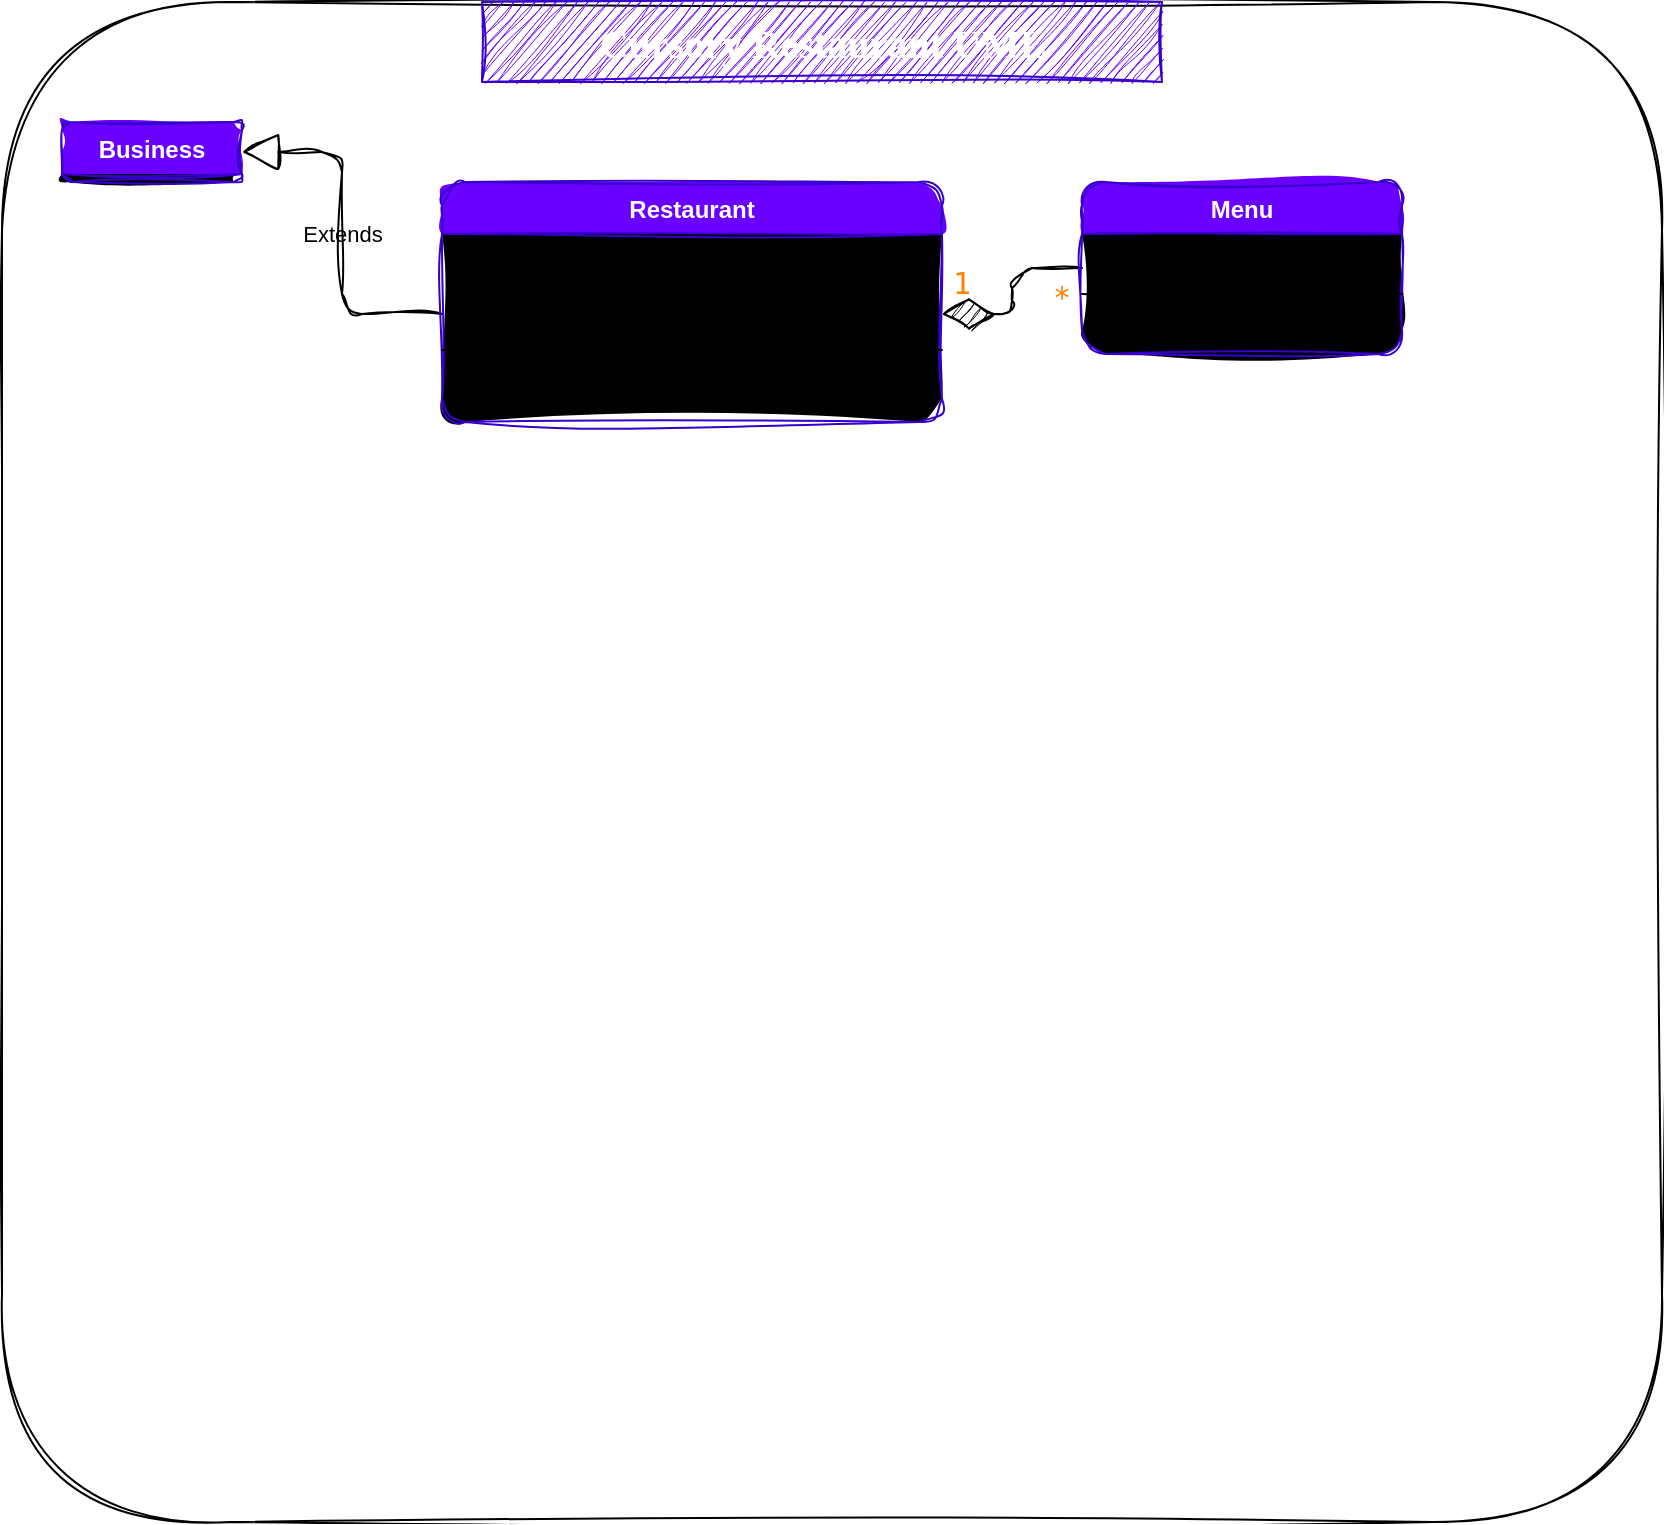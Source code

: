 <mxfile version="21.3.2" type="github">
  <diagram name="Page-1" id="5gD9S_qfb3yua5OunotD">
    <mxGraphModel dx="1434" dy="756" grid="1" gridSize="10" guides="1" tooltips="1" connect="1" arrows="1" fold="1" page="1" pageScale="1" pageWidth="850" pageHeight="1100" background="#FFFFFF" math="0" shadow="0">
      <root>
        <mxCell id="0" />
        <mxCell id="1" parent="0" />
        <mxCell id="IvDvG7JR_VM2cNuA_NT8-2" value="" style="rounded=1;whiteSpace=wrap;html=1;labelBackgroundColor=none;sketch=1;curveFitting=1;jiggle=2;gradientColor=none;gradientDirection=east;" parent="1" vertex="1">
          <mxGeometry x="10" y="10" width="830" height="760" as="geometry" />
        </mxCell>
        <mxCell id="G5nZQSFpa2zoZMKRh_J8-22" value="Business" style="swimlane;fontStyle=1;align=center;verticalAlign=top;childLayout=stackLayout;horizontal=1;startSize=26;horizontalStack=0;resizeParent=1;resizeParentMax=0;resizeLast=0;collapsible=1;marginBottom=0;whiteSpace=wrap;html=1;rounded=1;labelBackgroundColor=none;fillStyle=solid;sketch=1;curveFitting=1;jiggle=2;swimlaneFillColor=#000000;fillColor=#6a00ff;fontColor=#ffffff;strokeColor=#3700CC;" parent="1" vertex="1" collapsed="1">
          <mxGeometry x="40" y="70" width="90" height="30" as="geometry">
            <mxRectangle x="40" y="70" width="210" height="270" as="alternateBounds" />
          </mxGeometry>
        </mxCell>
        <mxCell id="G5nZQSFpa2zoZMKRh_J8-26" value="+ name: string" style="text;strokeColor=none;fillColor=none;align=left;verticalAlign=top;spacingLeft=4;spacingRight=4;overflow=hidden;rotatable=0;points=[[0,0.5],[1,0.5]];portConstraint=eastwest;whiteSpace=wrap;html=1;rounded=1;labelBackgroundColor=none;sketch=1;curveFitting=1;jiggle=2;" parent="G5nZQSFpa2zoZMKRh_J8-22" vertex="1">
          <mxGeometry y="26" width="210" height="26" as="geometry" />
        </mxCell>
        <mxCell id="G5nZQSFpa2zoZMKRh_J8-27" value="+ address: string" style="text;strokeColor=none;fillColor=none;align=left;verticalAlign=top;spacingLeft=4;spacingRight=4;overflow=hidden;rotatable=0;points=[[0,0.5],[1,0.5]];portConstraint=eastwest;whiteSpace=wrap;html=1;rounded=1;labelBackgroundColor=none;sketch=1;curveFitting=1;jiggle=2;" parent="G5nZQSFpa2zoZMKRh_J8-22" vertex="1">
          <mxGeometry y="52" width="210" height="26" as="geometry" />
        </mxCell>
        <mxCell id="G5nZQSFpa2zoZMKRh_J8-67" value="+ phoneNumber: string" style="text;strokeColor=none;fillColor=none;align=left;verticalAlign=top;spacingLeft=4;spacingRight=4;overflow=hidden;rotatable=0;points=[[0,0.5],[1,0.5]];portConstraint=eastwest;whiteSpace=wrap;html=1;rounded=1;labelBackgroundColor=none;sketch=1;curveFitting=1;jiggle=2;" parent="G5nZQSFpa2zoZMKRh_J8-22" vertex="1">
          <mxGeometry y="78" width="210" height="26" as="geometry" />
        </mxCell>
        <mxCell id="G5nZQSFpa2zoZMKRh_J8-28" value="+ history: bio" style="text;strokeColor=none;fillColor=none;align=left;verticalAlign=top;spacingLeft=4;spacingRight=4;overflow=hidden;rotatable=0;points=[[0,0.5],[1,0.5]];portConstraint=eastwest;whiteSpace=wrap;html=1;rounded=1;labelBackgroundColor=none;sketch=1;curveFitting=1;jiggle=2;" parent="G5nZQSFpa2zoZMKRh_J8-22" vertex="1">
          <mxGeometry y="104" width="210" height="26" as="geometry" />
        </mxCell>
        <mxCell id="G5nZQSFpa2zoZMKRh_J8-31" value="+ images: Images" style="text;strokeColor=none;fillColor=none;align=left;verticalAlign=top;spacingLeft=4;spacingRight=4;overflow=hidden;rotatable=0;points=[[0,0.5],[1,0.5]];portConstraint=eastwest;whiteSpace=wrap;html=1;rounded=1;labelBackgroundColor=none;sketch=1;curveFitting=1;jiggle=2;" parent="G5nZQSFpa2zoZMKRh_J8-22" vertex="1">
          <mxGeometry y="130" width="210" height="26" as="geometry" />
        </mxCell>
        <mxCell id="G5nZQSFpa2zoZMKRh_J8-29" value="+ owner: string" style="text;strokeColor=none;fillColor=none;align=left;verticalAlign=top;spacingLeft=4;spacingRight=4;overflow=hidden;rotatable=0;points=[[0,0.5],[1,0.5]];portConstraint=eastwest;whiteSpace=wrap;html=1;rounded=1;labelBackgroundColor=none;sketch=1;curveFitting=1;jiggle=2;" parent="G5nZQSFpa2zoZMKRh_J8-22" vertex="1">
          <mxGeometry y="156" width="210" height="26" as="geometry" />
        </mxCell>
        <mxCell id="G5nZQSFpa2zoZMKRh_J8-30" value="+ ownerImage: img&lt;br&gt;" style="text;strokeColor=none;fillColor=none;align=left;verticalAlign=top;spacingLeft=4;spacingRight=4;overflow=hidden;rotatable=0;points=[[0,0.5],[1,0.5]];portConstraint=eastwest;whiteSpace=wrap;html=1;rounded=1;labelBackgroundColor=none;sketch=1;curveFitting=1;jiggle=2;" parent="G5nZQSFpa2zoZMKRh_J8-22" vertex="1">
          <mxGeometry y="182" width="210" height="26" as="geometry" />
        </mxCell>
        <mxCell id="G5nZQSFpa2zoZMKRh_J8-42" value="+ customerRatings: BusinessRatings" style="text;strokeColor=none;fillColor=none;align=left;verticalAlign=top;spacingLeft=4;spacingRight=4;overflow=hidden;rotatable=0;points=[[0,0.5],[1,0.5]];portConstraint=eastwest;whiteSpace=wrap;html=1;rounded=1;labelBackgroundColor=none;sketch=1;curveFitting=1;jiggle=2;" parent="G5nZQSFpa2zoZMKRh_J8-22" vertex="1">
          <mxGeometry y="208" width="210" height="28" as="geometry" />
        </mxCell>
        <mxCell id="G5nZQSFpa2zoZMKRh_J8-24" value="" style="line;strokeWidth=1;fillColor=none;align=left;verticalAlign=middle;spacingTop=-1;spacingLeft=3;spacingRight=3;rotatable=0;labelPosition=right;points=[];portConstraint=eastwest;rounded=1;labelBackgroundColor=none;sketch=1;curveFitting=1;jiggle=2;" parent="G5nZQSFpa2zoZMKRh_J8-22" vertex="1">
          <mxGeometry y="236" width="210" height="8" as="geometry" />
        </mxCell>
        <mxCell id="G5nZQSFpa2zoZMKRh_J8-25" value="+ constructor()" style="text;strokeColor=none;fillColor=none;align=left;verticalAlign=top;spacingLeft=4;spacingRight=4;overflow=hidden;rotatable=0;points=[[0,0.5],[1,0.5]];portConstraint=eastwest;whiteSpace=wrap;html=1;rounded=1;labelBackgroundColor=none;sketch=1;curveFitting=1;jiggle=2;" parent="G5nZQSFpa2zoZMKRh_J8-22" vertex="1">
          <mxGeometry y="244" width="210" height="26" as="geometry" />
        </mxCell>
        <mxCell id="G5nZQSFpa2zoZMKRh_J8-34" value="Extends" style="endArrow=block;endSize=16;endFill=0;html=1;rounded=1;exitX=0;exitY=0.5;exitDx=0;exitDy=0;labelBackgroundColor=none;fontColor=default;editable=1;sketch=1;curveFitting=1;jiggle=2;movable=1;resizable=1;rotatable=1;deletable=1;locked=0;connectable=1;edgeStyle=orthogonalEdgeStyle;entryX=1;entryY=0.5;entryDx=0;entryDy=0;" parent="1" source="G5nZQSFpa2zoZMKRh_J8-36" target="G5nZQSFpa2zoZMKRh_J8-31" edge="1">
          <mxGeometry width="160" relative="1" as="geometry">
            <mxPoint x="460" y="490" as="sourcePoint" />
            <mxPoint x="345" y="40" as="targetPoint" />
          </mxGeometry>
        </mxCell>
        <mxCell id="G5nZQSFpa2zoZMKRh_J8-62" value="" style="endArrow=diamondThin;endFill=1;endSize=24;html=1;exitX=0;exitY=0.5;exitDx=0;exitDy=0;rounded=1;shadow=0;jumpStyle=none;jumpSize=6;editable=1;movable=1;resizable=1;rotatable=1;deletable=1;locked=0;connectable=1;labelBackgroundColor=none;fontColor=default;edgeStyle=orthogonalEdgeStyle;sketch=1;curveFitting=1;jiggle=2;entryX=1;entryY=0.5;entryDx=0;entryDy=0;" parent="1" source="G5nZQSFpa2zoZMKRh_J8-57" target="G5nZQSFpa2zoZMKRh_J8-36" edge="1">
          <mxGeometry width="160" relative="1" as="geometry">
            <mxPoint x="340" y="280" as="sourcePoint" />
            <mxPoint x="500" y="280" as="targetPoint" />
          </mxGeometry>
        </mxCell>
        <mxCell id="G5nZQSFpa2zoZMKRh_J8-71" value="Cursory Restaurant UML" style="text;strokeColor=#3700CC;fillColor=#6a00ff;html=1;fontSize=20;fontStyle=1;verticalAlign=middle;align=center;fontFamily=Architects Daughter;labelBackgroundColor=none;sketch=1;curveFitting=1;jiggle=2;fontColor=#ffffff;" parent="1" vertex="1">
          <mxGeometry x="250" y="10" width="340" height="40" as="geometry" />
        </mxCell>
        <mxCell id="-ZuLLY-UklYOzqyny9P1-4" value="" style="group" vertex="1" connectable="0" parent="1">
          <mxGeometry x="230" y="100" width="270" height="120" as="geometry" />
        </mxCell>
        <mxCell id="G5nZQSFpa2zoZMKRh_J8-18" value="Restaurant" style="swimlane;fontStyle=1;align=center;verticalAlign=top;childLayout=stackLayout;horizontal=1;startSize=26;horizontalStack=0;resizeParent=1;resizeParentMax=0;resizeLast=0;collapsible=1;marginBottom=0;whiteSpace=wrap;html=1;rounded=1;labelBackgroundColor=none;sketch=1;curveFitting=1;jiggle=2;swimlaneFillColor=#000000;fillColor=#6a00ff;fontColor=#ffffff;strokeColor=#3700CC;fillStyle=solid;" parent="-ZuLLY-UklYOzqyny9P1-4" vertex="1">
          <mxGeometry width="250" height="120" as="geometry">
            <mxRectangle x="330" y="130" width="100" height="30" as="alternateBounds" />
          </mxGeometry>
        </mxCell>
        <mxCell id="G5nZQSFpa2zoZMKRh_J8-35" value="+ menu: List" style="text;strokeColor=none;fillColor=none;align=left;verticalAlign=top;spacingLeft=4;spacingRight=4;overflow=hidden;rotatable=0;points=[[0,0.5],[1,0.5]];portConstraint=eastwest;whiteSpace=wrap;html=1;rounded=1;labelBackgroundColor=none;sketch=1;curveFitting=1;jiggle=2;" parent="G5nZQSFpa2zoZMKRh_J8-18" vertex="1">
          <mxGeometry y="26" width="250" height="26" as="geometry" />
        </mxCell>
        <mxCell id="G5nZQSFpa2zoZMKRh_J8-36" value="+ category: FoodRestaurantCategoryEnum" style="text;strokeColor=none;fillColor=none;align=left;verticalAlign=top;spacingLeft=4;spacingRight=4;overflow=hidden;rotatable=0;points=[[0,0.5],[1,0.5]];portConstraint=eastwest;whiteSpace=wrap;html=1;rounded=1;labelBackgroundColor=none;sketch=1;curveFitting=1;jiggle=2;" parent="G5nZQSFpa2zoZMKRh_J8-18" vertex="1">
          <mxGeometry y="52" width="250" height="28" as="geometry" />
        </mxCell>
        <mxCell id="G5nZQSFpa2zoZMKRh_J8-20" value="" style="line;strokeWidth=1;fillColor=none;align=left;verticalAlign=middle;spacingTop=-1;spacingLeft=3;spacingRight=3;rotatable=0;labelPosition=right;points=[];portConstraint=eastwest;rounded=1;labelBackgroundColor=none;sketch=1;curveFitting=1;jiggle=2;" parent="G5nZQSFpa2zoZMKRh_J8-18" vertex="1">
          <mxGeometry y="80" width="250" height="8" as="geometry" />
        </mxCell>
        <mxCell id="G5nZQSFpa2zoZMKRh_J8-41" value="+ constructor()" style="text;strokeColor=none;fillColor=none;align=left;verticalAlign=top;spacingLeft=4;spacingRight=4;overflow=hidden;rotatable=0;points=[[0,0.5],[1,0.5]];portConstraint=eastwest;whiteSpace=wrap;html=1;rounded=1;labelBackgroundColor=none;sketch=1;curveFitting=1;jiggle=2;" parent="G5nZQSFpa2zoZMKRh_J8-18" vertex="1">
          <mxGeometry y="88" width="250" height="32" as="geometry" />
        </mxCell>
        <mxCell id="-ZuLLY-UklYOzqyny9P1-2" value="&lt;pre&gt;&lt;font style=&quot;font-size: 15px;&quot;&gt;1&lt;/font&gt;&lt;/pre&gt;" style="text;html=1;strokeColor=none;fillColor=none;align=center;verticalAlign=middle;whiteSpace=wrap;rounded=0;fontSize=11;fontFamily=Architects Daughter;labelBorderColor=none;fontColor=#FF8000;" vertex="1" parent="-ZuLLY-UklYOzqyny9P1-4">
          <mxGeometry x="250" y="40" width="20" height="20" as="geometry" />
        </mxCell>
        <mxCell id="-ZuLLY-UklYOzqyny9P1-5" value="" style="group" vertex="1" connectable="0" parent="1">
          <mxGeometry x="530" y="100" width="180" height="86" as="geometry" />
        </mxCell>
        <mxCell id="G5nZQSFpa2zoZMKRh_J8-57" value="Menu" style="swimlane;fontStyle=1;align=center;verticalAlign=top;childLayout=stackLayout;horizontal=1;startSize=26;horizontalStack=0;resizeParent=1;resizeParentMax=0;resizeLast=0;collapsible=1;marginBottom=0;whiteSpace=wrap;html=1;rounded=1;labelBackgroundColor=none;sketch=1;curveFitting=1;jiggle=2;swimlaneFillColor=#000000;fillColor=#6a00ff;fontColor=#ffffff;strokeColor=#3700CC;fillStyle=solid;" parent="-ZuLLY-UklYOzqyny9P1-5" vertex="1">
          <mxGeometry x="20" width="160" height="86" as="geometry">
            <mxRectangle x="590" y="150" width="70" height="30" as="alternateBounds" />
          </mxGeometry>
        </mxCell>
        <mxCell id="G5nZQSFpa2zoZMKRh_J8-58" value="+ contents: MenuContents" style="text;strokeColor=none;fillColor=none;align=left;verticalAlign=top;spacingLeft=4;spacingRight=4;overflow=hidden;rotatable=0;points=[[0,0.5],[1,0.5]];portConstraint=eastwest;whiteSpace=wrap;html=1;rounded=1;labelBackgroundColor=none;sketch=1;curveFitting=1;jiggle=2;" parent="G5nZQSFpa2zoZMKRh_J8-57" vertex="1">
          <mxGeometry y="26" width="160" height="26" as="geometry" />
        </mxCell>
        <mxCell id="G5nZQSFpa2zoZMKRh_J8-59" value="" style="line;strokeWidth=1;fillColor=none;align=left;verticalAlign=middle;spacingTop=-1;spacingLeft=3;spacingRight=3;rotatable=0;labelPosition=right;points=[];portConstraint=eastwest;rounded=1;labelBackgroundColor=none;sketch=1;curveFitting=1;jiggle=2;" parent="G5nZQSFpa2zoZMKRh_J8-57" vertex="1">
          <mxGeometry y="52" width="160" height="8" as="geometry" />
        </mxCell>
        <mxCell id="G5nZQSFpa2zoZMKRh_J8-60" value="+ constructor()" style="text;strokeColor=none;fillColor=none;align=left;verticalAlign=top;spacingLeft=4;spacingRight=4;overflow=hidden;rotatable=0;points=[[0,0.5],[1,0.5]];portConstraint=eastwest;whiteSpace=wrap;html=1;rounded=1;labelBackgroundColor=none;sketch=1;curveFitting=1;jiggle=2;" parent="G5nZQSFpa2zoZMKRh_J8-57" vertex="1">
          <mxGeometry y="60" width="160" height="26" as="geometry" />
        </mxCell>
        <mxCell id="-ZuLLY-UklYOzqyny9P1-3" value="&lt;pre&gt;&lt;font style=&quot;font-size: 15px;&quot;&gt;*&lt;/font&gt;&lt;/pre&gt;" style="text;html=1;strokeColor=none;fillColor=none;align=center;verticalAlign=middle;whiteSpace=wrap;rounded=0;fontSize=11;fontFamily=Architects Daughter;labelBorderColor=none;fontColor=#FF8000;" vertex="1" parent="-ZuLLY-UklYOzqyny9P1-5">
          <mxGeometry y="47" width="20" height="20" as="geometry" />
        </mxCell>
      </root>
    </mxGraphModel>
  </diagram>
</mxfile>
